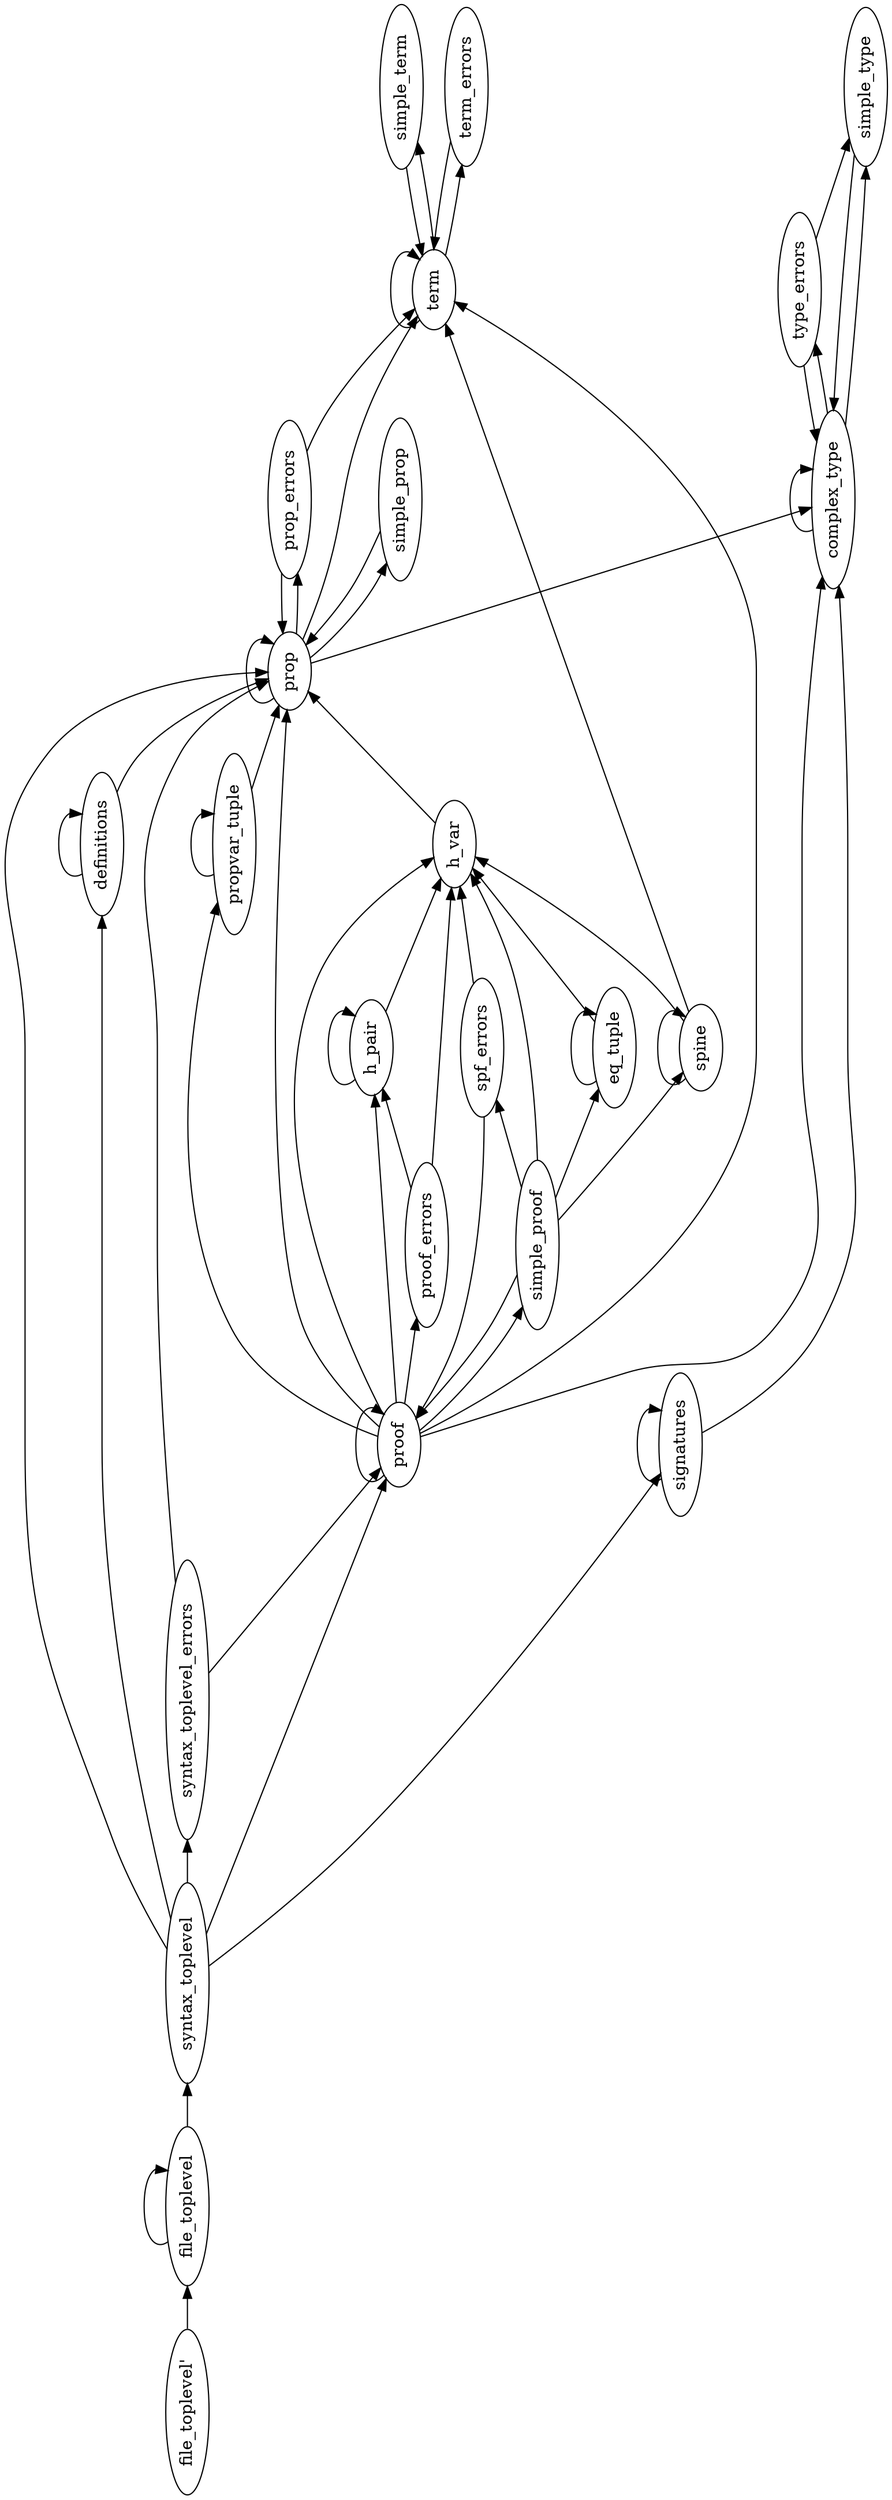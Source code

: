 digraph G {
orientation = landscape;
rankdir = LR;
ratio = compress;
nt0 [ label="file_toplevel'" ] ;
nt1 [ label="type_errors" ] ;
nt2 [ label="term_errors" ] ;
nt3 [ label="term" ] ;
nt4 [ label="syntax_toplevel_errors" ] ;
nt5 [ label="syntax_toplevel" ] ;
nt6 [ label="spine" ] ;
nt7 [ label="spf_errors" ] ;
nt8 [ label="simple_type" ] ;
nt9 [ label="simple_term" ] ;
nt10 [ label="simple_prop" ] ;
nt11 [ label="simple_proof" ] ;
nt12 [ label="signatures" ] ;
nt13 [ label="propvar_tuple" ] ;
nt14 [ label="prop_errors" ] ;
nt15 [ label="prop" ] ;
nt16 [ label="proof_errors" ] ;
nt17 [ label="proof" ] ;
nt18 [ label="h_var" ] ;
nt19 [ label="h_pair" ] ;
nt20 [ label="file_toplevel" ] ;
nt21 [ label="eq_tuple" ] ;
nt22 [ label="definitions" ] ;
nt23 [ label="complex_type" ] ;
nt0 -> nt20 [ label="" ] ;
nt1 -> nt8 [ label="" ] ;
nt1 -> nt23 [ label="" ] ;
nt2 -> nt3 [ label="" ] ;
nt3 -> nt2 [ label="" ] ;
nt3 -> nt3 [ label="" ] ;
nt3 -> nt9 [ label="" ] ;
nt4 -> nt15 [ label="" ] ;
nt4 -> nt17 [ label="" ] ;
nt5 -> nt4 [ label="" ] ;
nt5 -> nt12 [ label="" ] ;
nt5 -> nt15 [ label="" ] ;
nt5 -> nt17 [ label="" ] ;
nt5 -> nt22 [ label="" ] ;
nt6 -> nt3 [ label="" ] ;
nt6 -> nt6 [ label="" ] ;
nt6 -> nt18 [ label="" ] ;
nt7 -> nt17 [ label="" ] ;
nt7 -> nt18 [ label="" ] ;
nt8 -> nt23 [ label="" ] ;
nt9 -> nt3 [ label="" ] ;
nt10 -> nt15 [ label="" ] ;
nt11 -> nt6 [ label="" ] ;
nt11 -> nt7 [ label="" ] ;
nt11 -> nt17 [ label="" ] ;
nt11 -> nt18 [ label="" ] ;
nt11 -> nt21 [ label="" ] ;
nt12 -> nt12 [ label="" ] ;
nt12 -> nt23 [ label="" ] ;
nt13 -> nt13 [ label="" ] ;
nt13 -> nt15 [ label="" ] ;
nt14 -> nt3 [ label="" ] ;
nt14 -> nt15 [ label="" ] ;
nt15 -> nt3 [ label="" ] ;
nt15 -> nt10 [ label="" ] ;
nt15 -> nt14 [ label="" ] ;
nt15 -> nt15 [ label="" ] ;
nt15 -> nt23 [ label="" ] ;
nt16 -> nt18 [ label="" ] ;
nt16 -> nt19 [ label="" ] ;
nt17 -> nt3 [ label="" ] ;
nt17 -> nt11 [ label="" ] ;
nt17 -> nt13 [ label="" ] ;
nt17 -> nt15 [ label="" ] ;
nt17 -> nt16 [ label="" ] ;
nt17 -> nt17 [ label="" ] ;
nt17 -> nt18 [ label="" ] ;
nt17 -> nt19 [ label="" ] ;
nt17 -> nt23 [ label="" ] ;
nt18 -> nt15 [ label="" ] ;
nt19 -> nt18 [ label="" ] ;
nt19 -> nt19 [ label="" ] ;
nt20 -> nt5 [ label="" ] ;
nt20 -> nt20 [ label="" ] ;
nt21 -> nt18 [ label="" ] ;
nt21 -> nt21 [ label="" ] ;
nt22 -> nt15 [ label="" ] ;
nt22 -> nt22 [ label="" ] ;
nt23 -> nt1 [ label="" ] ;
nt23 -> nt8 [ label="" ] ;
nt23 -> nt23 [ label="" ] ;

}
